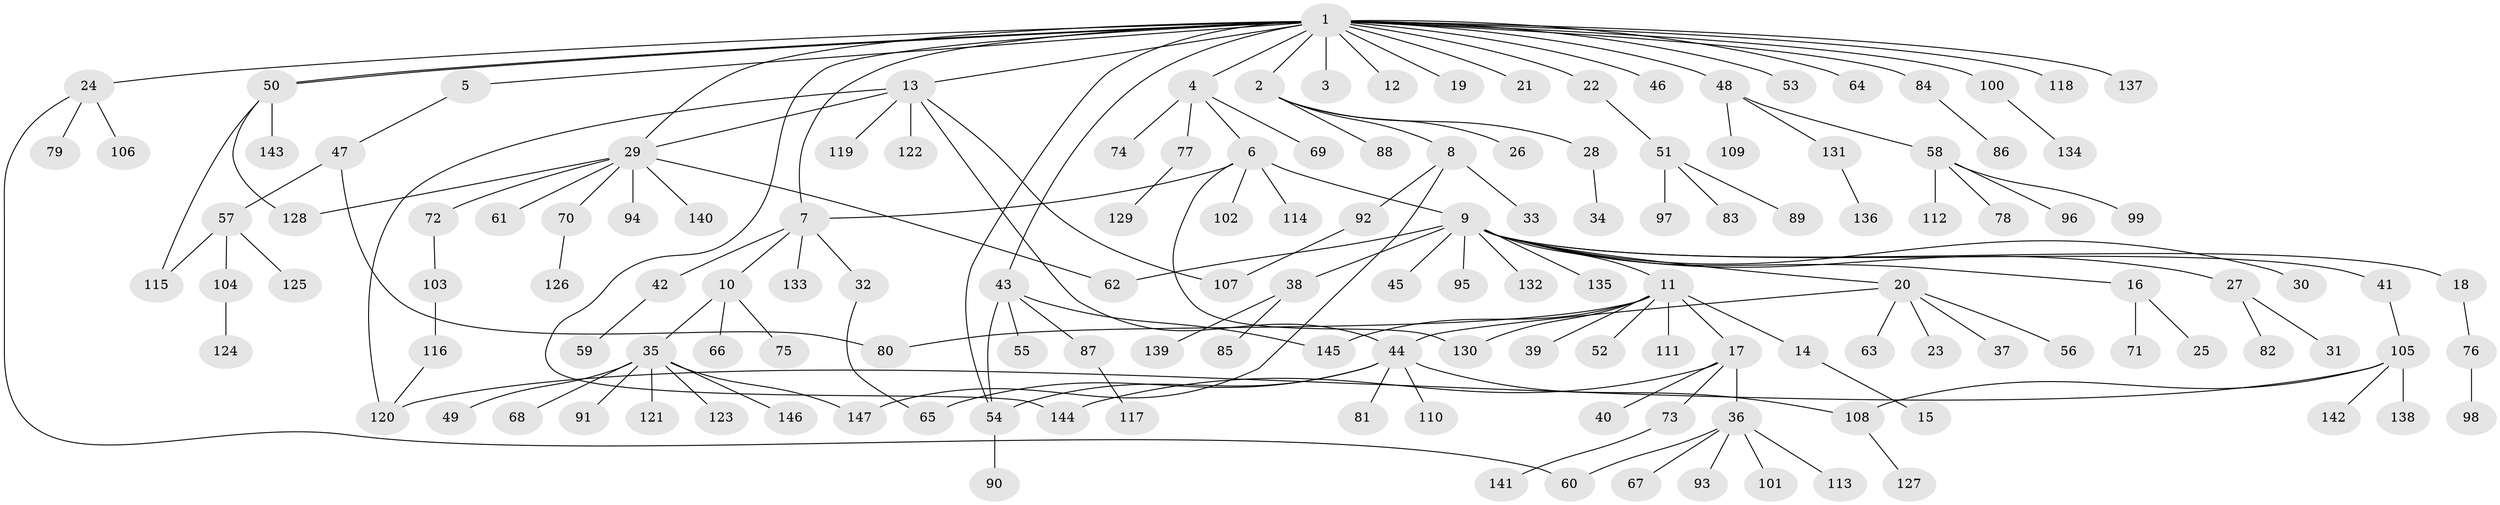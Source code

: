 // Generated by graph-tools (version 1.1) at 2025/47/03/09/25 04:47:49]
// undirected, 147 vertices, 166 edges
graph export_dot {
graph [start="1"]
  node [color=gray90,style=filled];
  1;
  2;
  3;
  4;
  5;
  6;
  7;
  8;
  9;
  10;
  11;
  12;
  13;
  14;
  15;
  16;
  17;
  18;
  19;
  20;
  21;
  22;
  23;
  24;
  25;
  26;
  27;
  28;
  29;
  30;
  31;
  32;
  33;
  34;
  35;
  36;
  37;
  38;
  39;
  40;
  41;
  42;
  43;
  44;
  45;
  46;
  47;
  48;
  49;
  50;
  51;
  52;
  53;
  54;
  55;
  56;
  57;
  58;
  59;
  60;
  61;
  62;
  63;
  64;
  65;
  66;
  67;
  68;
  69;
  70;
  71;
  72;
  73;
  74;
  75;
  76;
  77;
  78;
  79;
  80;
  81;
  82;
  83;
  84;
  85;
  86;
  87;
  88;
  89;
  90;
  91;
  92;
  93;
  94;
  95;
  96;
  97;
  98;
  99;
  100;
  101;
  102;
  103;
  104;
  105;
  106;
  107;
  108;
  109;
  110;
  111;
  112;
  113;
  114;
  115;
  116;
  117;
  118;
  119;
  120;
  121;
  122;
  123;
  124;
  125;
  126;
  127;
  128;
  129;
  130;
  131;
  132;
  133;
  134;
  135;
  136;
  137;
  138;
  139;
  140;
  141;
  142;
  143;
  144;
  145;
  146;
  147;
  1 -- 2;
  1 -- 3;
  1 -- 4;
  1 -- 5;
  1 -- 7;
  1 -- 12;
  1 -- 13;
  1 -- 19;
  1 -- 21;
  1 -- 22;
  1 -- 24;
  1 -- 29;
  1 -- 43;
  1 -- 46;
  1 -- 48;
  1 -- 50;
  1 -- 50;
  1 -- 53;
  1 -- 54;
  1 -- 64;
  1 -- 84;
  1 -- 100;
  1 -- 118;
  1 -- 137;
  1 -- 144;
  2 -- 8;
  2 -- 26;
  2 -- 28;
  2 -- 88;
  4 -- 6;
  4 -- 69;
  4 -- 74;
  4 -- 77;
  5 -- 47;
  6 -- 7;
  6 -- 9;
  6 -- 102;
  6 -- 114;
  6 -- 130;
  7 -- 10;
  7 -- 32;
  7 -- 42;
  7 -- 133;
  8 -- 33;
  8 -- 92;
  8 -- 147;
  9 -- 11;
  9 -- 16;
  9 -- 18;
  9 -- 20;
  9 -- 27;
  9 -- 30;
  9 -- 38;
  9 -- 41;
  9 -- 45;
  9 -- 62;
  9 -- 95;
  9 -- 132;
  9 -- 135;
  10 -- 35;
  10 -- 66;
  10 -- 75;
  11 -- 14;
  11 -- 17;
  11 -- 39;
  11 -- 52;
  11 -- 80;
  11 -- 111;
  11 -- 130;
  11 -- 145;
  13 -- 29;
  13 -- 44;
  13 -- 107;
  13 -- 119;
  13 -- 120;
  13 -- 122;
  14 -- 15;
  16 -- 25;
  16 -- 71;
  17 -- 36;
  17 -- 40;
  17 -- 73;
  17 -- 144;
  18 -- 76;
  20 -- 23;
  20 -- 37;
  20 -- 44;
  20 -- 56;
  20 -- 63;
  22 -- 51;
  24 -- 60;
  24 -- 79;
  24 -- 106;
  27 -- 31;
  27 -- 82;
  28 -- 34;
  29 -- 61;
  29 -- 62;
  29 -- 70;
  29 -- 72;
  29 -- 94;
  29 -- 128;
  29 -- 140;
  32 -- 65;
  35 -- 49;
  35 -- 68;
  35 -- 91;
  35 -- 121;
  35 -- 123;
  35 -- 146;
  35 -- 147;
  36 -- 60;
  36 -- 67;
  36 -- 93;
  36 -- 101;
  36 -- 113;
  38 -- 85;
  38 -- 139;
  41 -- 105;
  42 -- 59;
  43 -- 54;
  43 -- 55;
  43 -- 87;
  43 -- 145;
  44 -- 54;
  44 -- 65;
  44 -- 81;
  44 -- 108;
  44 -- 110;
  47 -- 57;
  47 -- 80;
  48 -- 58;
  48 -- 109;
  48 -- 131;
  50 -- 115;
  50 -- 128;
  50 -- 143;
  51 -- 83;
  51 -- 89;
  51 -- 97;
  54 -- 90;
  57 -- 104;
  57 -- 115;
  57 -- 125;
  58 -- 78;
  58 -- 96;
  58 -- 99;
  58 -- 112;
  70 -- 126;
  72 -- 103;
  73 -- 141;
  76 -- 98;
  77 -- 129;
  84 -- 86;
  87 -- 117;
  92 -- 107;
  100 -- 134;
  103 -- 116;
  104 -- 124;
  105 -- 108;
  105 -- 120;
  105 -- 138;
  105 -- 142;
  108 -- 127;
  116 -- 120;
  131 -- 136;
}
